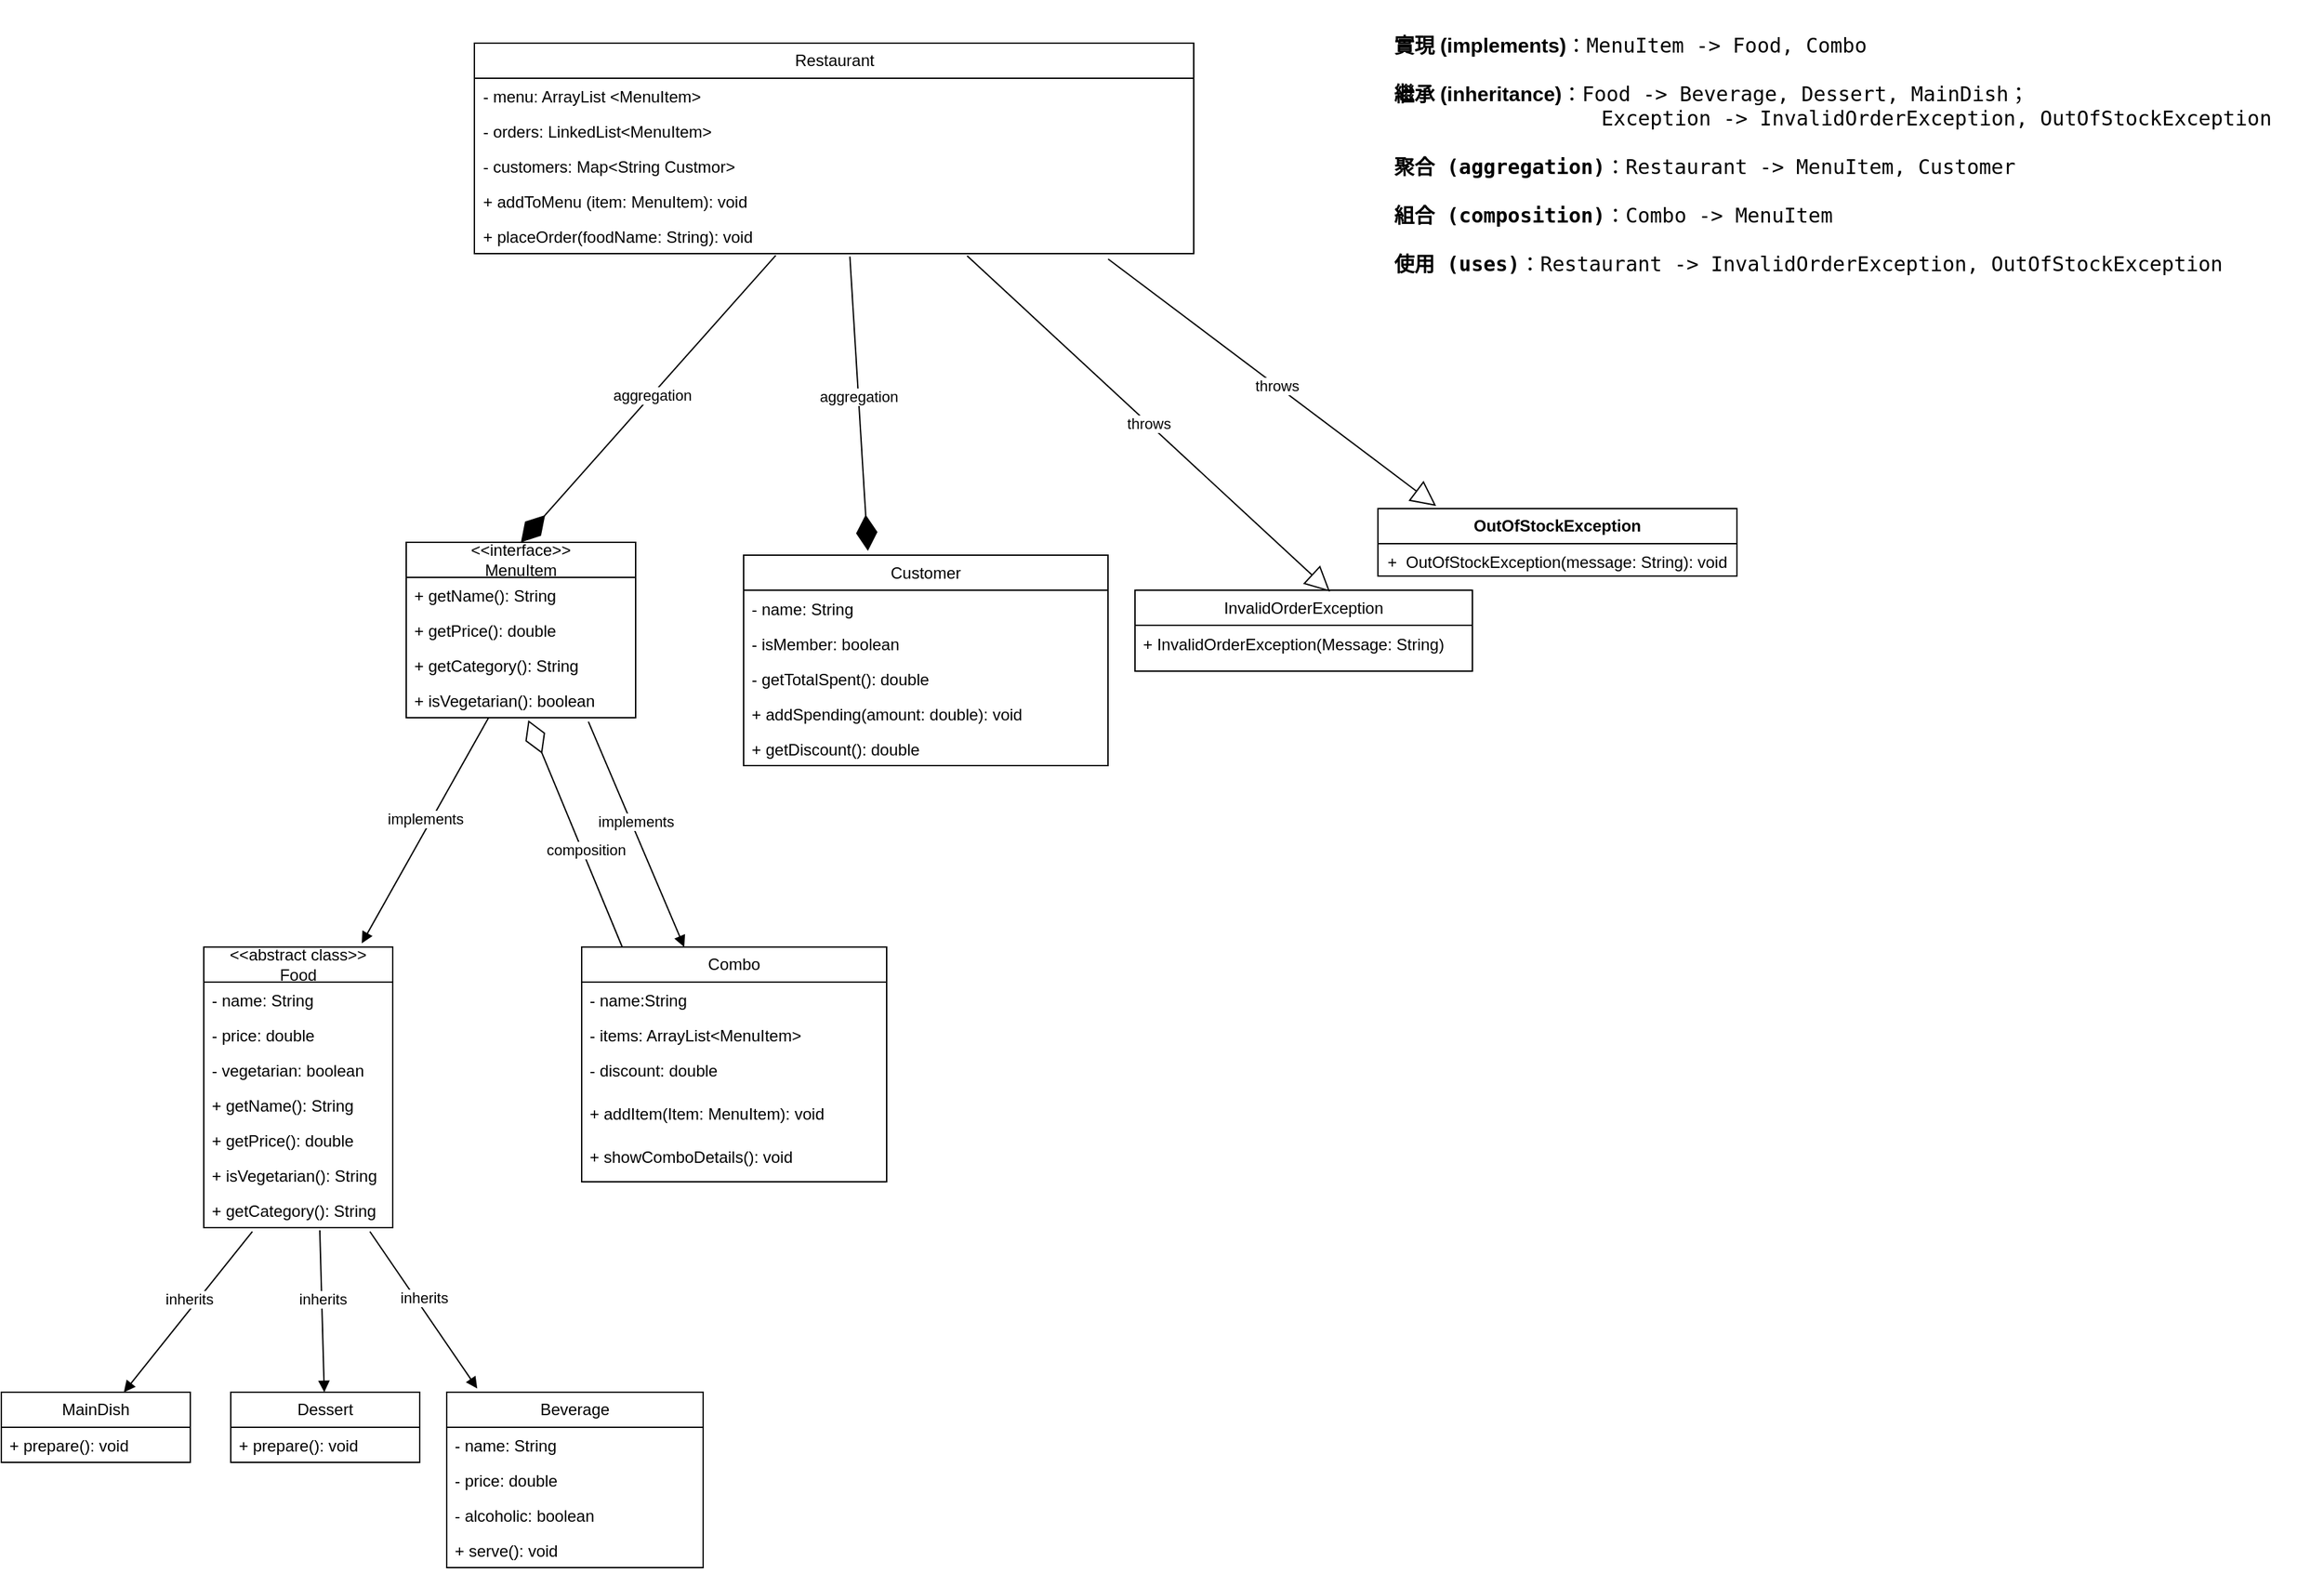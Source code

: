 <mxfile version="25.0.3">
  <diagram name="第 1 页" id="PUCvjpuaaDgnhWDdP645">
    <mxGraphModel dx="2250" dy="703" grid="1" gridSize="10" guides="1" tooltips="1" connect="1" arrows="1" fold="1" page="1" pageScale="1" pageWidth="827" pageHeight="1169" math="0" shadow="0">
      <root>
        <mxCell id="0" />
        <mxCell id="1" parent="0" />
        <mxCell id="6mAS6ayW5tMSvVKVLFU7-8" value="Restaurant" style="swimlane;fontStyle=0;childLayout=stackLayout;horizontal=1;startSize=26;fillColor=none;horizontalStack=0;resizeParent=1;resizeParentMax=0;resizeLast=0;collapsible=1;marginBottom=0;whiteSpace=wrap;html=1;" parent="1" vertex="1">
          <mxGeometry x="150.5" y="190" width="533" height="156" as="geometry">
            <mxRectangle x="147" y="150" width="100" height="30" as="alternateBounds" />
          </mxGeometry>
        </mxCell>
        <mxCell id="6mAS6ayW5tMSvVKVLFU7-9" value="- menu: ArrayList &amp;lt;MenuItem&amp;gt;" style="text;strokeColor=none;fillColor=none;align=left;verticalAlign=top;spacingLeft=4;spacingRight=4;overflow=hidden;rotatable=0;points=[[0,0.5],[1,0.5]];portConstraint=eastwest;whiteSpace=wrap;html=1;" parent="6mAS6ayW5tMSvVKVLFU7-8" vertex="1">
          <mxGeometry y="26" width="533" height="26" as="geometry" />
        </mxCell>
        <mxCell id="6mAS6ayW5tMSvVKVLFU7-10" value="&lt;div&gt;- orders: LinkedList&amp;lt;MenuItem&amp;gt;&lt;/div&gt;&lt;div&gt;&lt;br&gt;&lt;/div&gt;" style="text;strokeColor=none;fillColor=none;align=left;verticalAlign=top;spacingLeft=4;spacingRight=4;overflow=hidden;rotatable=0;points=[[0,0.5],[1,0.5]];portConstraint=eastwest;whiteSpace=wrap;html=1;" parent="6mAS6ayW5tMSvVKVLFU7-8" vertex="1">
          <mxGeometry y="52" width="533" height="26" as="geometry" />
        </mxCell>
        <mxCell id="6mAS6ayW5tMSvVKVLFU7-15" value="- customers: Map&amp;lt;String Custmor&amp;gt;" style="text;strokeColor=none;fillColor=none;align=left;verticalAlign=top;spacingLeft=4;spacingRight=4;overflow=hidden;rotatable=0;points=[[0,0.5],[1,0.5]];portConstraint=eastwest;whiteSpace=wrap;html=1;" parent="6mAS6ayW5tMSvVKVLFU7-8" vertex="1">
          <mxGeometry y="78" width="533" height="26" as="geometry" />
        </mxCell>
        <mxCell id="6mAS6ayW5tMSvVKVLFU7-16" value="&lt;div&gt;+ addToMenu (item: MenuItem): void&lt;/div&gt;&lt;div&gt;&lt;br&gt;&lt;/div&gt;" style="text;strokeColor=none;fillColor=none;align=left;verticalAlign=top;spacingLeft=4;spacingRight=4;overflow=hidden;rotatable=0;points=[[0,0.5],[1,0.5]];portConstraint=eastwest;whiteSpace=wrap;html=1;" parent="6mAS6ayW5tMSvVKVLFU7-8" vertex="1">
          <mxGeometry y="104" width="533" height="26" as="geometry" />
        </mxCell>
        <mxCell id="6mAS6ayW5tMSvVKVLFU7-19" value="+ placeOrder(foodName: String): void" style="text;strokeColor=none;fillColor=none;align=left;verticalAlign=top;spacingLeft=4;spacingRight=4;overflow=hidden;rotatable=0;points=[[0,0.5],[1,0.5]];portConstraint=eastwest;whiteSpace=wrap;html=1;" parent="6mAS6ayW5tMSvVKVLFU7-8" vertex="1">
          <mxGeometry y="130" width="533" height="26" as="geometry" />
        </mxCell>
        <mxCell id="KFRARnEbfM7U3FjRAo8C-1" value="&amp;lt;&amp;lt;interface&amp;gt;&amp;gt;&lt;div&gt;MenuItem&lt;/div&gt;" style="swimlane;fontStyle=0;childLayout=stackLayout;horizontal=1;startSize=26;fillColor=none;horizontalStack=0;resizeParent=1;resizeParentMax=0;resizeLast=0;collapsible=1;marginBottom=0;whiteSpace=wrap;html=1;" vertex="1" parent="1">
          <mxGeometry x="100" y="560" width="170" height="130" as="geometry" />
        </mxCell>
        <mxCell id="KFRARnEbfM7U3FjRAo8C-2" value="+ getName(): String" style="text;strokeColor=none;fillColor=none;align=left;verticalAlign=top;spacingLeft=4;spacingRight=4;overflow=hidden;rotatable=0;points=[[0,0.5],[1,0.5]];portConstraint=eastwest;whiteSpace=wrap;html=1;" vertex="1" parent="KFRARnEbfM7U3FjRAo8C-1">
          <mxGeometry y="26" width="170" height="26" as="geometry" />
        </mxCell>
        <mxCell id="KFRARnEbfM7U3FjRAo8C-3" value="+ getPrice(): double" style="text;strokeColor=none;fillColor=none;align=left;verticalAlign=top;spacingLeft=4;spacingRight=4;overflow=hidden;rotatable=0;points=[[0,0.5],[1,0.5]];portConstraint=eastwest;whiteSpace=wrap;html=1;" vertex="1" parent="KFRARnEbfM7U3FjRAo8C-1">
          <mxGeometry y="52" width="170" height="26" as="geometry" />
        </mxCell>
        <mxCell id="KFRARnEbfM7U3FjRAo8C-4" value="+ getCategory(): String" style="text;strokeColor=none;fillColor=none;align=left;verticalAlign=top;spacingLeft=4;spacingRight=4;overflow=hidden;rotatable=0;points=[[0,0.5],[1,0.5]];portConstraint=eastwest;whiteSpace=wrap;html=1;" vertex="1" parent="KFRARnEbfM7U3FjRAo8C-1">
          <mxGeometry y="78" width="170" height="26" as="geometry" />
        </mxCell>
        <mxCell id="KFRARnEbfM7U3FjRAo8C-6" value="+ isVegetarian(): boolean" style="text;strokeColor=none;fillColor=none;align=left;verticalAlign=top;spacingLeft=4;spacingRight=4;overflow=hidden;rotatable=0;points=[[0,0.5],[1,0.5]];portConstraint=eastwest;whiteSpace=wrap;html=1;" vertex="1" parent="KFRARnEbfM7U3FjRAo8C-1">
          <mxGeometry y="104" width="170" height="26" as="geometry" />
        </mxCell>
        <mxCell id="KFRARnEbfM7U3FjRAo8C-11" value="Customer" style="swimlane;fontStyle=0;childLayout=stackLayout;horizontal=1;startSize=26;fillColor=none;horizontalStack=0;resizeParent=1;resizeParentMax=0;resizeLast=0;collapsible=1;marginBottom=0;whiteSpace=wrap;html=1;" vertex="1" parent="1">
          <mxGeometry x="350" y="569.5" width="270" height="156" as="geometry" />
        </mxCell>
        <mxCell id="KFRARnEbfM7U3FjRAo8C-12" value="- name: String" style="text;strokeColor=none;fillColor=none;align=left;verticalAlign=top;spacingLeft=4;spacingRight=4;overflow=hidden;rotatable=0;points=[[0,0.5],[1,0.5]];portConstraint=eastwest;whiteSpace=wrap;html=1;" vertex="1" parent="KFRARnEbfM7U3FjRAo8C-11">
          <mxGeometry y="26" width="270" height="26" as="geometry" />
        </mxCell>
        <mxCell id="KFRARnEbfM7U3FjRAo8C-13" value="- isMember: boolean" style="text;strokeColor=none;fillColor=none;align=left;verticalAlign=top;spacingLeft=4;spacingRight=4;overflow=hidden;rotatable=0;points=[[0,0.5],[1,0.5]];portConstraint=eastwest;whiteSpace=wrap;html=1;" vertex="1" parent="KFRARnEbfM7U3FjRAo8C-11">
          <mxGeometry y="52" width="270" height="26" as="geometry" />
        </mxCell>
        <mxCell id="KFRARnEbfM7U3FjRAo8C-17" value="- getTotalSpent(): double" style="text;strokeColor=none;fillColor=none;align=left;verticalAlign=top;spacingLeft=4;spacingRight=4;overflow=hidden;rotatable=0;points=[[0,0.5],[1,0.5]];portConstraint=eastwest;whiteSpace=wrap;html=1;" vertex="1" parent="KFRARnEbfM7U3FjRAo8C-11">
          <mxGeometry y="78" width="270" height="26" as="geometry" />
        </mxCell>
        <mxCell id="KFRARnEbfM7U3FjRAo8C-18" value="+ addSpending(amount: double): void" style="text;strokeColor=none;fillColor=none;align=left;verticalAlign=top;spacingLeft=4;spacingRight=4;overflow=hidden;rotatable=0;points=[[0,0.5],[1,0.5]];portConstraint=eastwest;whiteSpace=wrap;html=1;" vertex="1" parent="KFRARnEbfM7U3FjRAo8C-11">
          <mxGeometry y="104" width="270" height="26" as="geometry" />
        </mxCell>
        <mxCell id="KFRARnEbfM7U3FjRAo8C-19" value="+ getDiscount(): double" style="text;strokeColor=none;fillColor=none;align=left;verticalAlign=top;spacingLeft=4;spacingRight=4;overflow=hidden;rotatable=0;points=[[0,0.5],[1,0.5]];portConstraint=eastwest;whiteSpace=wrap;html=1;" vertex="1" parent="KFRARnEbfM7U3FjRAo8C-11">
          <mxGeometry y="130" width="270" height="26" as="geometry" />
        </mxCell>
        <mxCell id="KFRARnEbfM7U3FjRAo8C-20" value="implements" style="html=1;verticalAlign=bottom;endArrow=block;curved=0;rounded=0;exitX=0.359;exitY=1;exitDx=0;exitDy=0;exitPerimeter=0;entryX=0.836;entryY=-0.013;entryDx=0;entryDy=0;entryPerimeter=0;" edge="1" parent="1" source="KFRARnEbfM7U3FjRAo8C-6" target="KFRARnEbfM7U3FjRAo8C-21">
          <mxGeometry width="80" relative="1" as="geometry">
            <mxPoint x="100" y="760" as="sourcePoint" />
            <mxPoint x="120" y="810" as="targetPoint" />
          </mxGeometry>
        </mxCell>
        <mxCell id="KFRARnEbfM7U3FjRAo8C-21" value="&amp;lt;&amp;lt;abstract class&amp;gt;&amp;gt;&lt;div&gt;Food&lt;/div&gt;" style="swimlane;fontStyle=0;childLayout=stackLayout;horizontal=1;startSize=26;fillColor=none;horizontalStack=0;resizeParent=1;resizeParentMax=0;resizeLast=0;collapsible=1;marginBottom=0;whiteSpace=wrap;html=1;" vertex="1" parent="1">
          <mxGeometry x="-50" y="860" width="140" height="208" as="geometry" />
        </mxCell>
        <mxCell id="KFRARnEbfM7U3FjRAo8C-22" value="- name: String" style="text;strokeColor=none;fillColor=none;align=left;verticalAlign=top;spacingLeft=4;spacingRight=4;overflow=hidden;rotatable=0;points=[[0,0.5],[1,0.5]];portConstraint=eastwest;whiteSpace=wrap;html=1;" vertex="1" parent="KFRARnEbfM7U3FjRAo8C-21">
          <mxGeometry y="26" width="140" height="26" as="geometry" />
        </mxCell>
        <mxCell id="KFRARnEbfM7U3FjRAo8C-23" value="- price: double" style="text;strokeColor=none;fillColor=none;align=left;verticalAlign=top;spacingLeft=4;spacingRight=4;overflow=hidden;rotatable=0;points=[[0,0.5],[1,0.5]];portConstraint=eastwest;whiteSpace=wrap;html=1;" vertex="1" parent="KFRARnEbfM7U3FjRAo8C-21">
          <mxGeometry y="52" width="140" height="26" as="geometry" />
        </mxCell>
        <mxCell id="KFRARnEbfM7U3FjRAo8C-24" value="- vegetarian: boolean" style="text;strokeColor=none;fillColor=none;align=left;verticalAlign=top;spacingLeft=4;spacingRight=4;overflow=hidden;rotatable=0;points=[[0,0.5],[1,0.5]];portConstraint=eastwest;whiteSpace=wrap;html=1;" vertex="1" parent="KFRARnEbfM7U3FjRAo8C-21">
          <mxGeometry y="78" width="140" height="26" as="geometry" />
        </mxCell>
        <mxCell id="KFRARnEbfM7U3FjRAo8C-25" value="+ getName(): String" style="text;strokeColor=none;fillColor=none;align=left;verticalAlign=top;spacingLeft=4;spacingRight=4;overflow=hidden;rotatable=0;points=[[0,0.5],[1,0.5]];portConstraint=eastwest;whiteSpace=wrap;html=1;" vertex="1" parent="KFRARnEbfM7U3FjRAo8C-21">
          <mxGeometry y="104" width="140" height="26" as="geometry" />
        </mxCell>
        <mxCell id="KFRARnEbfM7U3FjRAo8C-26" value="+ getPrice(): double" style="text;strokeColor=none;fillColor=none;align=left;verticalAlign=top;spacingLeft=4;spacingRight=4;overflow=hidden;rotatable=0;points=[[0,0.5],[1,0.5]];portConstraint=eastwest;whiteSpace=wrap;html=1;" vertex="1" parent="KFRARnEbfM7U3FjRAo8C-21">
          <mxGeometry y="130" width="140" height="26" as="geometry" />
        </mxCell>
        <mxCell id="KFRARnEbfM7U3FjRAo8C-27" value="+ isVegetarian(): String" style="text;strokeColor=none;fillColor=none;align=left;verticalAlign=top;spacingLeft=4;spacingRight=4;overflow=hidden;rotatable=0;points=[[0,0.5],[1,0.5]];portConstraint=eastwest;whiteSpace=wrap;html=1;" vertex="1" parent="KFRARnEbfM7U3FjRAo8C-21">
          <mxGeometry y="156" width="140" height="26" as="geometry" />
        </mxCell>
        <mxCell id="KFRARnEbfM7U3FjRAo8C-28" value="+ getCategory(): String" style="text;strokeColor=none;fillColor=none;align=left;verticalAlign=top;spacingLeft=4;spacingRight=4;overflow=hidden;rotatable=0;points=[[0,0.5],[1,0.5]];portConstraint=eastwest;whiteSpace=wrap;html=1;" vertex="1" parent="KFRARnEbfM7U3FjRAo8C-21">
          <mxGeometry y="182" width="140" height="26" as="geometry" />
        </mxCell>
        <mxCell id="KFRARnEbfM7U3FjRAo8C-34" value="Beverage" style="swimlane;fontStyle=0;childLayout=stackLayout;horizontal=1;startSize=26;fillColor=none;horizontalStack=0;resizeParent=1;resizeParentMax=0;resizeLast=0;collapsible=1;marginBottom=0;whiteSpace=wrap;html=1;" vertex="1" parent="1">
          <mxGeometry x="130" y="1190" width="190" height="130" as="geometry" />
        </mxCell>
        <mxCell id="KFRARnEbfM7U3FjRAo8C-35" value="- name: String" style="text;strokeColor=none;fillColor=none;align=left;verticalAlign=top;spacingLeft=4;spacingRight=4;overflow=hidden;rotatable=0;points=[[0,0.5],[1,0.5]];portConstraint=eastwest;whiteSpace=wrap;html=1;" vertex="1" parent="KFRARnEbfM7U3FjRAo8C-34">
          <mxGeometry y="26" width="190" height="26" as="geometry" />
        </mxCell>
        <mxCell id="KFRARnEbfM7U3FjRAo8C-36" value="- price: double" style="text;strokeColor=none;fillColor=none;align=left;verticalAlign=top;spacingLeft=4;spacingRight=4;overflow=hidden;rotatable=0;points=[[0,0.5],[1,0.5]];portConstraint=eastwest;whiteSpace=wrap;html=1;" vertex="1" parent="KFRARnEbfM7U3FjRAo8C-34">
          <mxGeometry y="52" width="190" height="26" as="geometry" />
        </mxCell>
        <mxCell id="KFRARnEbfM7U3FjRAo8C-37" value="- alcoholic: boolean" style="text;strokeColor=none;fillColor=none;align=left;verticalAlign=top;spacingLeft=4;spacingRight=4;overflow=hidden;rotatable=0;points=[[0,0.5],[1,0.5]];portConstraint=eastwest;whiteSpace=wrap;html=1;" vertex="1" parent="KFRARnEbfM7U3FjRAo8C-34">
          <mxGeometry y="78" width="190" height="26" as="geometry" />
        </mxCell>
        <mxCell id="KFRARnEbfM7U3FjRAo8C-42" value="+ serve(): void" style="text;strokeColor=none;fillColor=none;align=left;verticalAlign=top;spacingLeft=4;spacingRight=4;overflow=hidden;rotatable=0;points=[[0,0.5],[1,0.5]];portConstraint=eastwest;whiteSpace=wrap;html=1;" vertex="1" parent="KFRARnEbfM7U3FjRAo8C-34">
          <mxGeometry y="104" width="190" height="26" as="geometry" />
        </mxCell>
        <mxCell id="KFRARnEbfM7U3FjRAo8C-44" value="implements" style="html=1;verticalAlign=bottom;endArrow=block;curved=0;rounded=0;exitX=0.794;exitY=1.115;exitDx=0;exitDy=0;exitPerimeter=0;" edge="1" parent="1" source="KFRARnEbfM7U3FjRAo8C-6" target="KFRARnEbfM7U3FjRAo8C-45">
          <mxGeometry width="80" relative="1" as="geometry">
            <mxPoint x="250" y="930" as="sourcePoint" />
            <mxPoint x="340" y="860" as="targetPoint" />
          </mxGeometry>
        </mxCell>
        <mxCell id="KFRARnEbfM7U3FjRAo8C-45" value="Combo" style="swimlane;fontStyle=0;childLayout=stackLayout;horizontal=1;startSize=26;fillColor=none;horizontalStack=0;resizeParent=1;resizeParentMax=0;resizeLast=0;collapsible=1;marginBottom=0;whiteSpace=wrap;html=1;" vertex="1" parent="1">
          <mxGeometry x="230" y="860" width="226" height="174" as="geometry" />
        </mxCell>
        <mxCell id="KFRARnEbfM7U3FjRAo8C-46" value="- name:String" style="text;strokeColor=none;fillColor=none;align=left;verticalAlign=top;spacingLeft=4;spacingRight=4;overflow=hidden;rotatable=0;points=[[0,0.5],[1,0.5]];portConstraint=eastwest;whiteSpace=wrap;html=1;" vertex="1" parent="KFRARnEbfM7U3FjRAo8C-45">
          <mxGeometry y="26" width="226" height="26" as="geometry" />
        </mxCell>
        <mxCell id="KFRARnEbfM7U3FjRAo8C-47" value="- items: ArrayList&amp;lt;MenuItem&amp;gt;" style="text;strokeColor=none;fillColor=none;align=left;verticalAlign=top;spacingLeft=4;spacingRight=4;overflow=hidden;rotatable=0;points=[[0,0.5],[1,0.5]];portConstraint=eastwest;whiteSpace=wrap;html=1;" vertex="1" parent="KFRARnEbfM7U3FjRAo8C-45">
          <mxGeometry y="52" width="226" height="26" as="geometry" />
        </mxCell>
        <mxCell id="KFRARnEbfM7U3FjRAo8C-48" value="- discount: double" style="text;strokeColor=none;fillColor=none;align=left;verticalAlign=top;spacingLeft=4;spacingRight=4;overflow=hidden;rotatable=0;points=[[0,0.5],[1,0.5]];portConstraint=eastwest;whiteSpace=wrap;html=1;" vertex="1" parent="KFRARnEbfM7U3FjRAo8C-45">
          <mxGeometry y="78" width="226" height="32" as="geometry" />
        </mxCell>
        <mxCell id="KFRARnEbfM7U3FjRAo8C-53" value="+ addItem(Item: MenuItem): void" style="text;strokeColor=none;fillColor=none;align=left;verticalAlign=top;spacingLeft=4;spacingRight=4;overflow=hidden;rotatable=0;points=[[0,0.5],[1,0.5]];portConstraint=eastwest;whiteSpace=wrap;html=1;" vertex="1" parent="KFRARnEbfM7U3FjRAo8C-45">
          <mxGeometry y="110" width="226" height="32" as="geometry" />
        </mxCell>
        <mxCell id="KFRARnEbfM7U3FjRAo8C-54" value="+ showComboDetails(): void" style="text;strokeColor=none;fillColor=none;align=left;verticalAlign=top;spacingLeft=4;spacingRight=4;overflow=hidden;rotatable=0;points=[[0,0.5],[1,0.5]];portConstraint=eastwest;whiteSpace=wrap;html=1;" vertex="1" parent="KFRARnEbfM7U3FjRAo8C-45">
          <mxGeometry y="142" width="226" height="32" as="geometry" />
        </mxCell>
        <mxCell id="KFRARnEbfM7U3FjRAo8C-56" value="inherits" style="html=1;verticalAlign=bottom;endArrow=block;curved=0;rounded=0;exitX=0.257;exitY=1.115;exitDx=0;exitDy=0;exitPerimeter=0;" edge="1" parent="1" source="KFRARnEbfM7U3FjRAo8C-28" target="KFRARnEbfM7U3FjRAo8C-57">
          <mxGeometry width="80" relative="1" as="geometry">
            <mxPoint x="-180" y="1360" as="sourcePoint" />
            <mxPoint x="-250" y="1230" as="targetPoint" />
          </mxGeometry>
        </mxCell>
        <mxCell id="KFRARnEbfM7U3FjRAo8C-57" value="MainDish" style="swimlane;fontStyle=0;childLayout=stackLayout;horizontal=1;startSize=26;fillColor=none;horizontalStack=0;resizeParent=1;resizeParentMax=0;resizeLast=0;collapsible=1;marginBottom=0;whiteSpace=wrap;html=1;" vertex="1" parent="1">
          <mxGeometry x="-200" y="1190" width="140" height="52" as="geometry" />
        </mxCell>
        <mxCell id="KFRARnEbfM7U3FjRAo8C-58" value="+ prepare(): void" style="text;strokeColor=none;fillColor=none;align=left;verticalAlign=top;spacingLeft=4;spacingRight=4;overflow=hidden;rotatable=0;points=[[0,0.5],[1,0.5]];portConstraint=eastwest;whiteSpace=wrap;html=1;" vertex="1" parent="KFRARnEbfM7U3FjRAo8C-57">
          <mxGeometry y="26" width="140" height="26" as="geometry" />
        </mxCell>
        <mxCell id="KFRARnEbfM7U3FjRAo8C-61" value="inherits" style="html=1;verticalAlign=bottom;endArrow=block;curved=0;rounded=0;exitX=0.614;exitY=1.077;exitDx=0;exitDy=0;exitPerimeter=0;" edge="1" parent="1" source="KFRARnEbfM7U3FjRAo8C-28" target="KFRARnEbfM7U3FjRAo8C-62">
          <mxGeometry width="80" relative="1" as="geometry">
            <mxPoint x="-70" y="1280" as="sourcePoint" />
            <mxPoint x="-90" y="1170" as="targetPoint" />
          </mxGeometry>
        </mxCell>
        <mxCell id="KFRARnEbfM7U3FjRAo8C-62" value="Dessert" style="swimlane;fontStyle=0;childLayout=stackLayout;horizontal=1;startSize=26;fillColor=none;horizontalStack=0;resizeParent=1;resizeParentMax=0;resizeLast=0;collapsible=1;marginBottom=0;whiteSpace=wrap;html=1;" vertex="1" parent="1">
          <mxGeometry x="-30" y="1190" width="140" height="52" as="geometry" />
        </mxCell>
        <mxCell id="KFRARnEbfM7U3FjRAo8C-63" value="+ prepare(): void" style="text;strokeColor=none;fillColor=none;align=left;verticalAlign=top;spacingLeft=4;spacingRight=4;overflow=hidden;rotatable=0;points=[[0,0.5],[1,0.5]];portConstraint=eastwest;whiteSpace=wrap;html=1;" vertex="1" parent="KFRARnEbfM7U3FjRAo8C-62">
          <mxGeometry y="26" width="140" height="26" as="geometry" />
        </mxCell>
        <mxCell id="KFRARnEbfM7U3FjRAo8C-71" value="OutOfStockException" style="swimlane;fontStyle=1;childLayout=stackLayout;horizontal=1;startSize=26;fillColor=none;horizontalStack=0;resizeParent=1;resizeParentMax=0;resizeLast=0;collapsible=1;marginBottom=0;whiteSpace=wrap;html=1;verticalAlign=middle;align=center;" vertex="1" parent="1">
          <mxGeometry x="820" y="535" width="266" height="50" as="geometry" />
        </mxCell>
        <mxCell id="KFRARnEbfM7U3FjRAo8C-72" value="+&amp;nbsp;&amp;nbsp;OutOfStockException(message: String): void" style="text;strokeColor=none;fillColor=none;align=center;verticalAlign=top;spacingLeft=4;spacingRight=4;overflow=hidden;rotatable=0;points=[[0,0.5],[1,0.5]];portConstraint=eastwest;whiteSpace=wrap;html=1;horizontal=1;" vertex="1" parent="KFRARnEbfM7U3FjRAo8C-71">
          <mxGeometry y="26" width="266" height="24" as="geometry" />
        </mxCell>
        <mxCell id="KFRARnEbfM7U3FjRAo8C-75" value="" style="endArrow=block;endSize=16;endFill=0;html=1;rounded=0;exitX=0.881;exitY=1.154;exitDx=0;exitDy=0;exitPerimeter=0;entryX=0.162;entryY=-0.04;entryDx=0;entryDy=0;entryPerimeter=0;" edge="1" parent="1" source="6mAS6ayW5tMSvVKVLFU7-19" target="KFRARnEbfM7U3FjRAo8C-71">
          <mxGeometry width="160" relative="1" as="geometry">
            <mxPoint x="630" y="346" as="sourcePoint" />
            <mxPoint x="761.06" y="526.99" as="targetPoint" />
          </mxGeometry>
        </mxCell>
        <mxCell id="KFRARnEbfM7U3FjRAo8C-87" value="throws" style="edgeLabel;html=1;align=center;verticalAlign=middle;resizable=0;points=[];" vertex="1" connectable="0" parent="KFRARnEbfM7U3FjRAo8C-75">
          <mxGeometry x="0.028" relative="1" as="geometry">
            <mxPoint as="offset" />
          </mxGeometry>
        </mxCell>
        <mxCell id="KFRARnEbfM7U3FjRAo8C-77" value="InvalidOrderException" style="swimlane;fontStyle=0;childLayout=stackLayout;horizontal=1;startSize=26;fillColor=none;horizontalStack=0;resizeParent=1;resizeParentMax=0;resizeLast=0;collapsible=1;marginBottom=0;whiteSpace=wrap;html=1;" vertex="1" parent="1">
          <mxGeometry x="640" y="595.5" width="250" height="60" as="geometry" />
        </mxCell>
        <mxCell id="KFRARnEbfM7U3FjRAo8C-78" value="+ InvalidOrderException(Message: String)" style="text;strokeColor=none;fillColor=none;align=left;verticalAlign=top;spacingLeft=4;spacingRight=4;overflow=hidden;rotatable=0;points=[[0,0.5],[1,0.5]];portConstraint=eastwest;whiteSpace=wrap;html=1;" vertex="1" parent="KFRARnEbfM7U3FjRAo8C-77">
          <mxGeometry y="26" width="250" height="34" as="geometry" />
        </mxCell>
        <mxCell id="KFRARnEbfM7U3FjRAo8C-81" value="inherits" style="html=1;verticalAlign=bottom;endArrow=block;curved=0;rounded=0;exitX=0.879;exitY=1.11;exitDx=0;exitDy=0;exitPerimeter=0;entryX=0.119;entryY=-0.021;entryDx=0;entryDy=0;entryPerimeter=0;" edge="1" parent="1" source="KFRARnEbfM7U3FjRAo8C-28" target="KFRARnEbfM7U3FjRAo8C-34">
          <mxGeometry width="80" relative="1" as="geometry">
            <mxPoint x="-20" y="1090" as="sourcePoint" />
            <mxPoint x="22" y="1185" as="targetPoint" />
          </mxGeometry>
        </mxCell>
        <mxCell id="KFRARnEbfM7U3FjRAo8C-86" value="throws" style="endArrow=block;endSize=16;endFill=0;html=1;rounded=0;exitX=0.685;exitY=1.064;exitDx=0;exitDy=0;exitPerimeter=0;entryX=0.578;entryY=0.018;entryDx=0;entryDy=0;entryPerimeter=0;" edge="1" parent="1" source="6mAS6ayW5tMSvVKVLFU7-19" target="KFRARnEbfM7U3FjRAo8C-77">
          <mxGeometry width="160" relative="1" as="geometry">
            <mxPoint x="620" y="500" as="sourcePoint" />
            <mxPoint x="780" y="500" as="targetPoint" />
          </mxGeometry>
        </mxCell>
        <mxCell id="KFRARnEbfM7U3FjRAo8C-88" value="" style="endArrow=diamondThin;endFill=1;endSize=24;html=1;rounded=0;exitX=0.419;exitY=1.049;exitDx=0;exitDy=0;exitPerimeter=0;entryX=0.5;entryY=0;entryDx=0;entryDy=0;" edge="1" parent="1" source="6mAS6ayW5tMSvVKVLFU7-19" target="KFRARnEbfM7U3FjRAo8C-1">
          <mxGeometry width="160" relative="1" as="geometry">
            <mxPoint x="240" y="580" as="sourcePoint" />
            <mxPoint x="400" y="580" as="targetPoint" />
          </mxGeometry>
        </mxCell>
        <mxCell id="KFRARnEbfM7U3FjRAo8C-93" value="aggregation" style="edgeLabel;html=1;align=center;verticalAlign=middle;resizable=0;points=[];" vertex="1" connectable="0" parent="KFRARnEbfM7U3FjRAo8C-88">
          <mxGeometry x="-0.031" relative="1" as="geometry">
            <mxPoint as="offset" />
          </mxGeometry>
        </mxCell>
        <mxCell id="KFRARnEbfM7U3FjRAo8C-90" value="" style="endArrow=diamondThin;endFill=1;endSize=24;html=1;rounded=0;exitX=0.522;exitY=1.084;exitDx=0;exitDy=0;exitPerimeter=0;entryX=0.341;entryY=-0.02;entryDx=0;entryDy=0;entryPerimeter=0;" edge="1" parent="1" source="6mAS6ayW5tMSvVKVLFU7-19" target="KFRARnEbfM7U3FjRAo8C-11">
          <mxGeometry width="160" relative="1" as="geometry">
            <mxPoint x="270" y="540" as="sourcePoint" />
            <mxPoint x="430" y="540" as="targetPoint" />
          </mxGeometry>
        </mxCell>
        <mxCell id="KFRARnEbfM7U3FjRAo8C-92" value="aggregation" style="edgeLabel;html=1;align=center;verticalAlign=middle;resizable=0;points=[];" vertex="1" connectable="0" parent="KFRARnEbfM7U3FjRAo8C-90">
          <mxGeometry x="-0.049" relative="1" as="geometry">
            <mxPoint as="offset" />
          </mxGeometry>
        </mxCell>
        <mxCell id="KFRARnEbfM7U3FjRAo8C-91" value="" style="endArrow=diamondThin;endFill=0;endSize=24;html=1;rounded=0;entryX=0.532;entryY=1.07;entryDx=0;entryDy=0;entryPerimeter=0;exitX=0.133;exitY=0;exitDx=0;exitDy=0;exitPerimeter=0;" edge="1" parent="1" source="KFRARnEbfM7U3FjRAo8C-45" target="KFRARnEbfM7U3FjRAo8C-6">
          <mxGeometry width="160" relative="1" as="geometry">
            <mxPoint x="150" y="800" as="sourcePoint" />
            <mxPoint x="310" y="800" as="targetPoint" />
          </mxGeometry>
        </mxCell>
        <mxCell id="KFRARnEbfM7U3FjRAo8C-94" value="composition" style="edgeLabel;html=1;align=center;verticalAlign=middle;resizable=0;points=[];" vertex="1" connectable="0" parent="KFRARnEbfM7U3FjRAo8C-91">
          <mxGeometry x="-0.151" y="-2" relative="1" as="geometry">
            <mxPoint as="offset" />
          </mxGeometry>
        </mxCell>
        <mxCell id="KFRARnEbfM7U3FjRAo8C-98" value="&lt;br&gt;&lt;strong&gt;實現 (implements)&lt;/strong&gt;：&lt;code&gt;MenuItem -&amp;gt; Food, Combo&lt;/code&gt;&lt;div&gt;&lt;font face=&quot;monospace&quot;&gt;&lt;br&gt;&lt;/font&gt;&lt;strong&gt;繼承 (inheritance)&lt;/strong&gt;：&lt;code&gt;Food -&amp;gt; Beverage, Dessert, MainDish&lt;/code&gt;；&lt;div&gt;&lt;code&gt;&lt;span style=&quot;white-space: pre;&quot;&gt;&#x9;&lt;/span&gt;&lt;span style=&quot;white-space: pre;&quot;&gt;&#x9;&lt;/span&gt;&amp;nbsp;Exception -&amp;gt; InvalidOrderException, OutOfStockException&lt;/code&gt;&lt;/div&gt;&lt;div&gt;&lt;code&gt;&lt;br&gt;&lt;/code&gt;&lt;/div&gt;&lt;div&gt;&lt;code&gt;&lt;strong&gt;聚合 (aggregation)&lt;/strong&gt;：&lt;code&gt;Restaurant -&amp;gt; MenuItem, Customer&lt;/code&gt;&lt;/code&gt;&lt;/div&gt;&lt;div&gt;&lt;code&gt;&lt;code&gt;&lt;br&gt;&lt;/code&gt;&lt;/code&gt;&lt;/div&gt;&lt;div&gt;&lt;code&gt;&lt;code&gt;&lt;strong&gt;組合 (composition)&lt;/strong&gt;：&lt;code&gt;Combo -&amp;gt; MenuItem&lt;/code&gt;&lt;/code&gt;&lt;/code&gt;&lt;/div&gt;&lt;div&gt;&lt;code&gt;&lt;code&gt;&lt;code&gt;&lt;br&gt;&lt;/code&gt;&lt;/code&gt;&lt;/code&gt;&lt;/div&gt;&lt;div&gt;&lt;code&gt;&lt;code&gt;&lt;code&gt;&lt;strong&gt;使用 (uses)&lt;/strong&gt;：&lt;code&gt;Restaurant -&amp;gt; InvalidOrderException, OutOfStockException&lt;/code&gt;&lt;/code&gt;&lt;/code&gt;&lt;/code&gt;&lt;/div&gt;&lt;/div&gt;" style="text;html=1;align=left;verticalAlign=top;whiteSpace=wrap;rounded=0;fontSize=15;" vertex="1" parent="1">
          <mxGeometry x="830" y="158" width="690" height="220" as="geometry" />
        </mxCell>
      </root>
    </mxGraphModel>
  </diagram>
</mxfile>
